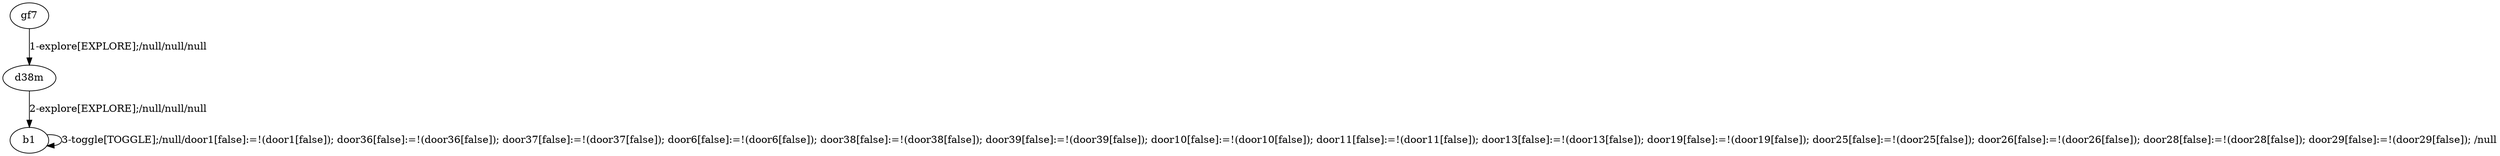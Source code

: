 # Total number of goals covered by this test: 1
# d38m --> b1

digraph g {
"gf7" -> "d38m" [label = "1-explore[EXPLORE];/null/null/null"];
"d38m" -> "b1" [label = "2-explore[EXPLORE];/null/null/null"];
"b1" -> "b1" [label = "3-toggle[TOGGLE];/null/door1[false]:=!(door1[false]); door36[false]:=!(door36[false]); door37[false]:=!(door37[false]); door6[false]:=!(door6[false]); door38[false]:=!(door38[false]); door39[false]:=!(door39[false]); door10[false]:=!(door10[false]); door11[false]:=!(door11[false]); door13[false]:=!(door13[false]); door19[false]:=!(door19[false]); door25[false]:=!(door25[false]); door26[false]:=!(door26[false]); door28[false]:=!(door28[false]); door29[false]:=!(door29[false]); /null"];
}